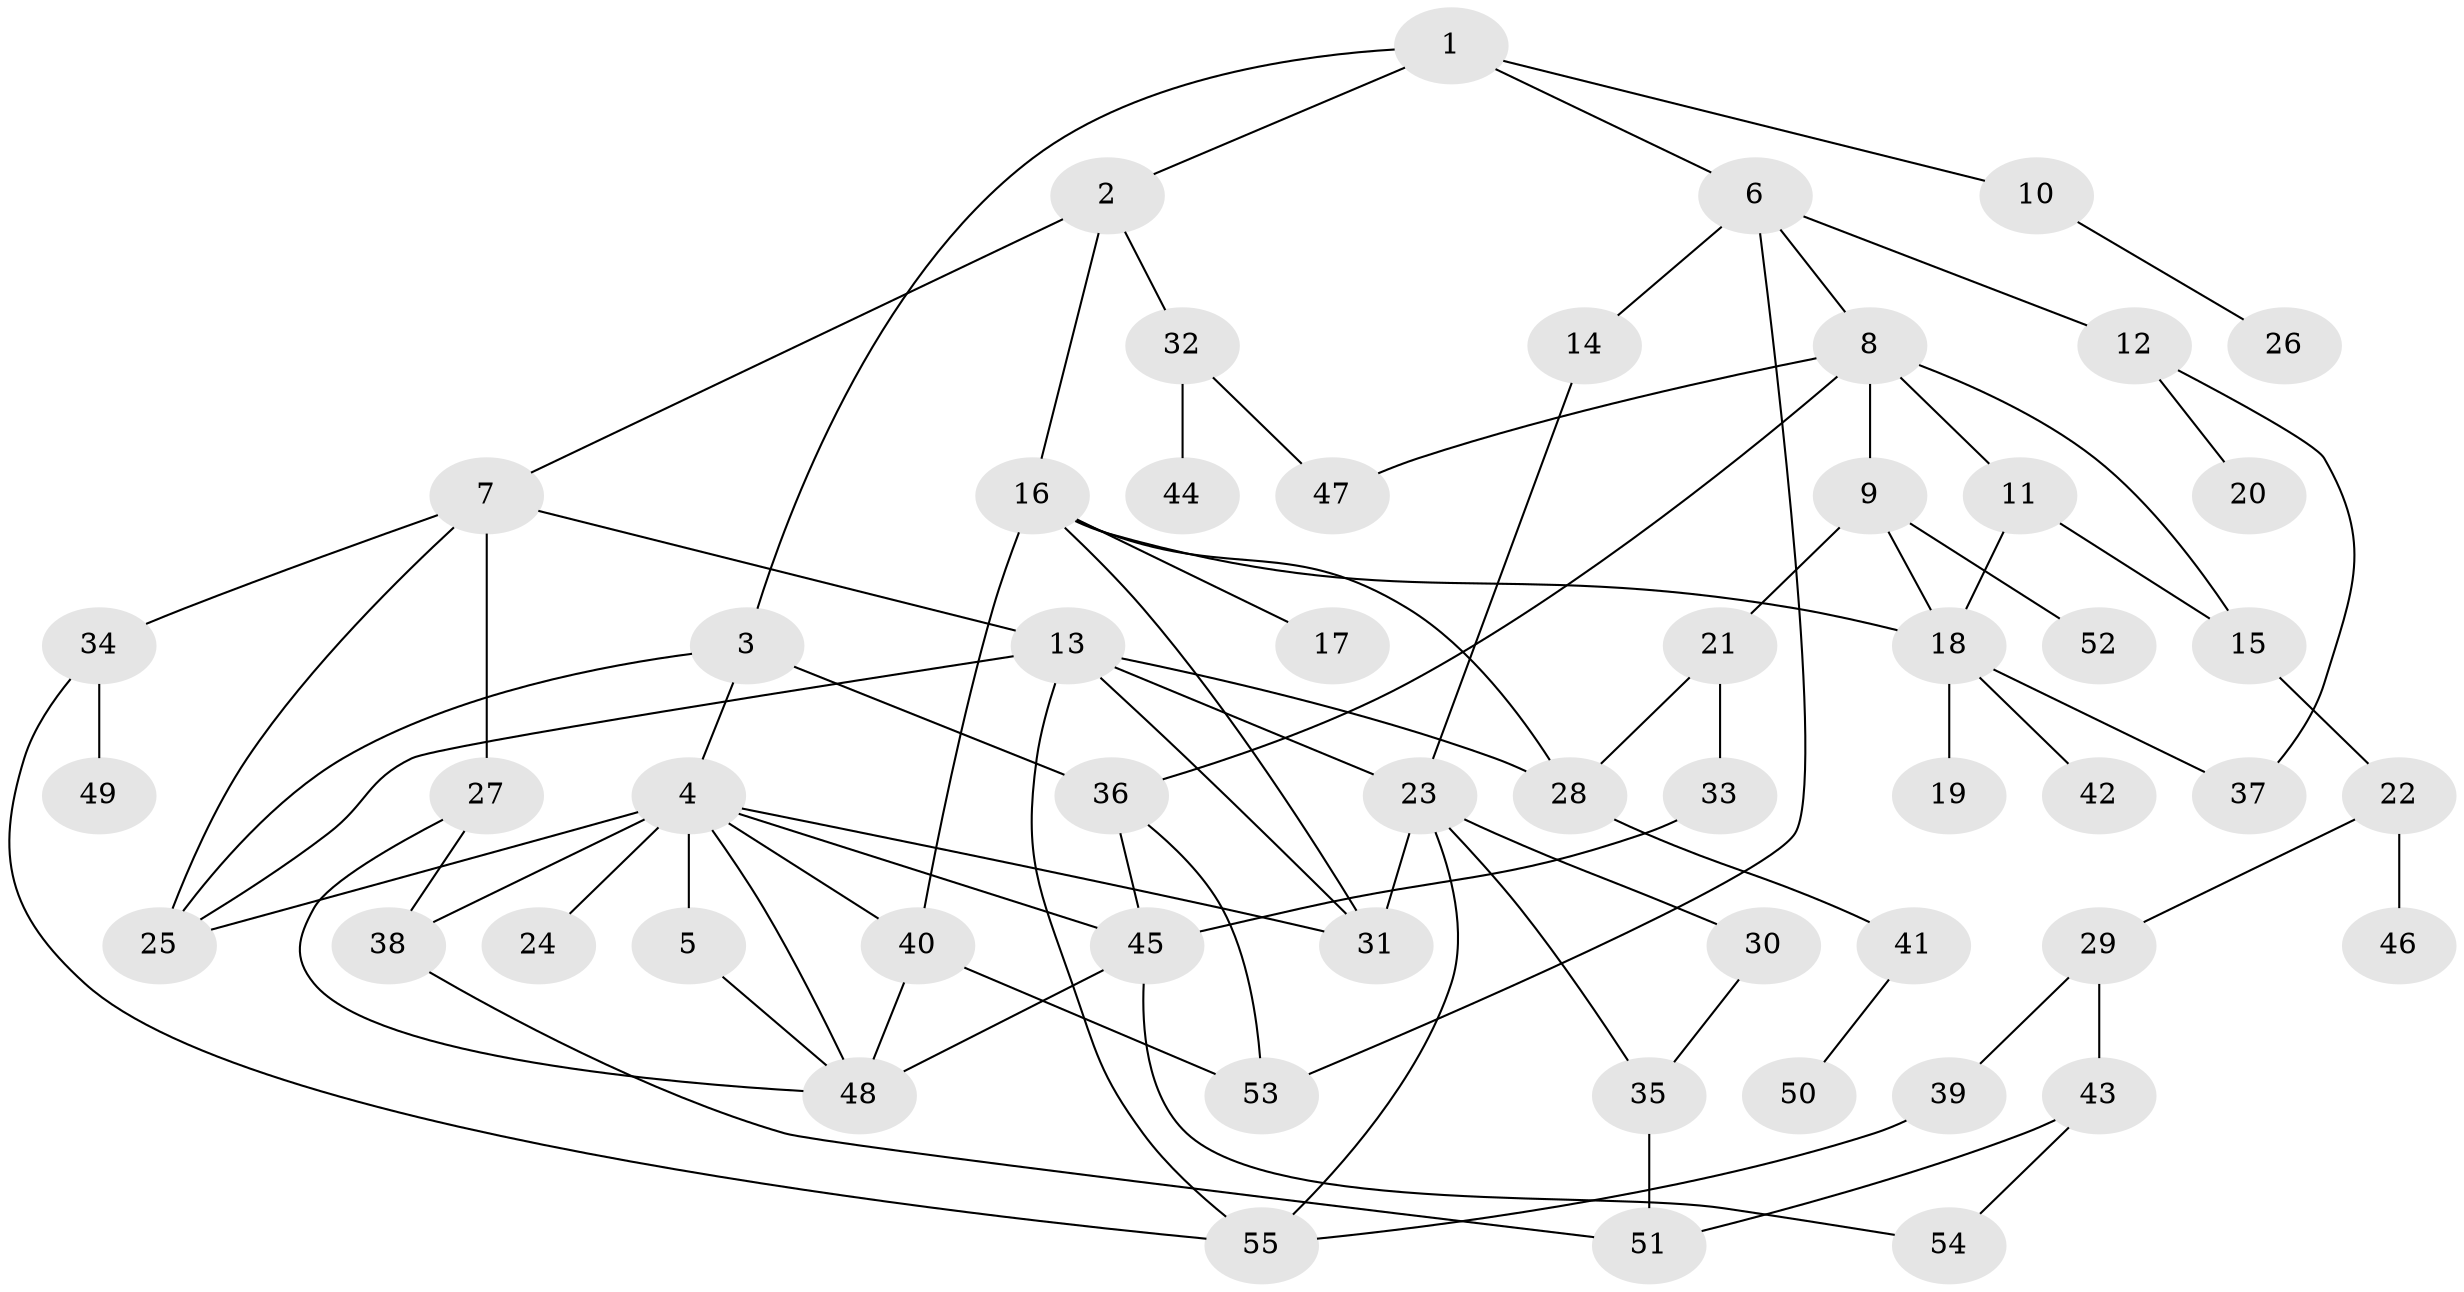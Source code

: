 // original degree distribution, {4: 0.2087912087912088, 5: 0.054945054945054944, 3: 0.23076923076923078, 6: 0.02197802197802198, 2: 0.1978021978021978, 1: 0.26373626373626374, 7: 0.02197802197802198}
// Generated by graph-tools (version 1.1) at 2025/48/03/04/25 22:48:38]
// undirected, 55 vertices, 86 edges
graph export_dot {
  node [color=gray90,style=filled];
  1;
  2;
  3;
  4;
  5;
  6;
  7;
  8;
  9;
  10;
  11;
  12;
  13;
  14;
  15;
  16;
  17;
  18;
  19;
  20;
  21;
  22;
  23;
  24;
  25;
  26;
  27;
  28;
  29;
  30;
  31;
  32;
  33;
  34;
  35;
  36;
  37;
  38;
  39;
  40;
  41;
  42;
  43;
  44;
  45;
  46;
  47;
  48;
  49;
  50;
  51;
  52;
  53;
  54;
  55;
  1 -- 2 [weight=1.0];
  1 -- 3 [weight=1.0];
  1 -- 6 [weight=1.0];
  1 -- 10 [weight=1.0];
  2 -- 7 [weight=1.0];
  2 -- 16 [weight=1.0];
  2 -- 32 [weight=1.0];
  3 -- 4 [weight=1.0];
  3 -- 25 [weight=1.0];
  3 -- 36 [weight=1.0];
  4 -- 5 [weight=1.0];
  4 -- 24 [weight=3.0];
  4 -- 25 [weight=1.0];
  4 -- 31 [weight=1.0];
  4 -- 38 [weight=1.0];
  4 -- 40 [weight=1.0];
  4 -- 45 [weight=1.0];
  4 -- 48 [weight=1.0];
  5 -- 48 [weight=1.0];
  6 -- 8 [weight=1.0];
  6 -- 12 [weight=1.0];
  6 -- 14 [weight=1.0];
  6 -- 53 [weight=1.0];
  7 -- 13 [weight=1.0];
  7 -- 25 [weight=1.0];
  7 -- 27 [weight=1.0];
  7 -- 34 [weight=1.0];
  8 -- 9 [weight=1.0];
  8 -- 11 [weight=1.0];
  8 -- 15 [weight=1.0];
  8 -- 36 [weight=1.0];
  8 -- 47 [weight=1.0];
  9 -- 18 [weight=1.0];
  9 -- 21 [weight=2.0];
  9 -- 52 [weight=1.0];
  10 -- 26 [weight=1.0];
  11 -- 15 [weight=1.0];
  11 -- 18 [weight=1.0];
  12 -- 20 [weight=1.0];
  12 -- 37 [weight=1.0];
  13 -- 23 [weight=1.0];
  13 -- 25 [weight=1.0];
  13 -- 28 [weight=1.0];
  13 -- 31 [weight=1.0];
  13 -- 55 [weight=1.0];
  14 -- 23 [weight=1.0];
  15 -- 22 [weight=1.0];
  16 -- 17 [weight=1.0];
  16 -- 18 [weight=1.0];
  16 -- 28 [weight=1.0];
  16 -- 31 [weight=1.0];
  16 -- 40 [weight=1.0];
  18 -- 19 [weight=1.0];
  18 -- 37 [weight=1.0];
  18 -- 42 [weight=1.0];
  21 -- 28 [weight=1.0];
  21 -- 33 [weight=1.0];
  22 -- 29 [weight=1.0];
  22 -- 46 [weight=1.0];
  23 -- 30 [weight=1.0];
  23 -- 31 [weight=1.0];
  23 -- 35 [weight=1.0];
  23 -- 55 [weight=1.0];
  27 -- 38 [weight=1.0];
  27 -- 48 [weight=1.0];
  28 -- 41 [weight=1.0];
  29 -- 39 [weight=1.0];
  29 -- 43 [weight=1.0];
  30 -- 35 [weight=1.0];
  32 -- 44 [weight=1.0];
  32 -- 47 [weight=1.0];
  33 -- 45 [weight=1.0];
  34 -- 49 [weight=1.0];
  34 -- 55 [weight=1.0];
  35 -- 51 [weight=1.0];
  36 -- 45 [weight=1.0];
  36 -- 53 [weight=1.0];
  38 -- 51 [weight=1.0];
  39 -- 55 [weight=1.0];
  40 -- 48 [weight=2.0];
  40 -- 53 [weight=1.0];
  41 -- 50 [weight=1.0];
  43 -- 51 [weight=1.0];
  43 -- 54 [weight=1.0];
  45 -- 48 [weight=1.0];
  45 -- 54 [weight=1.0];
}

